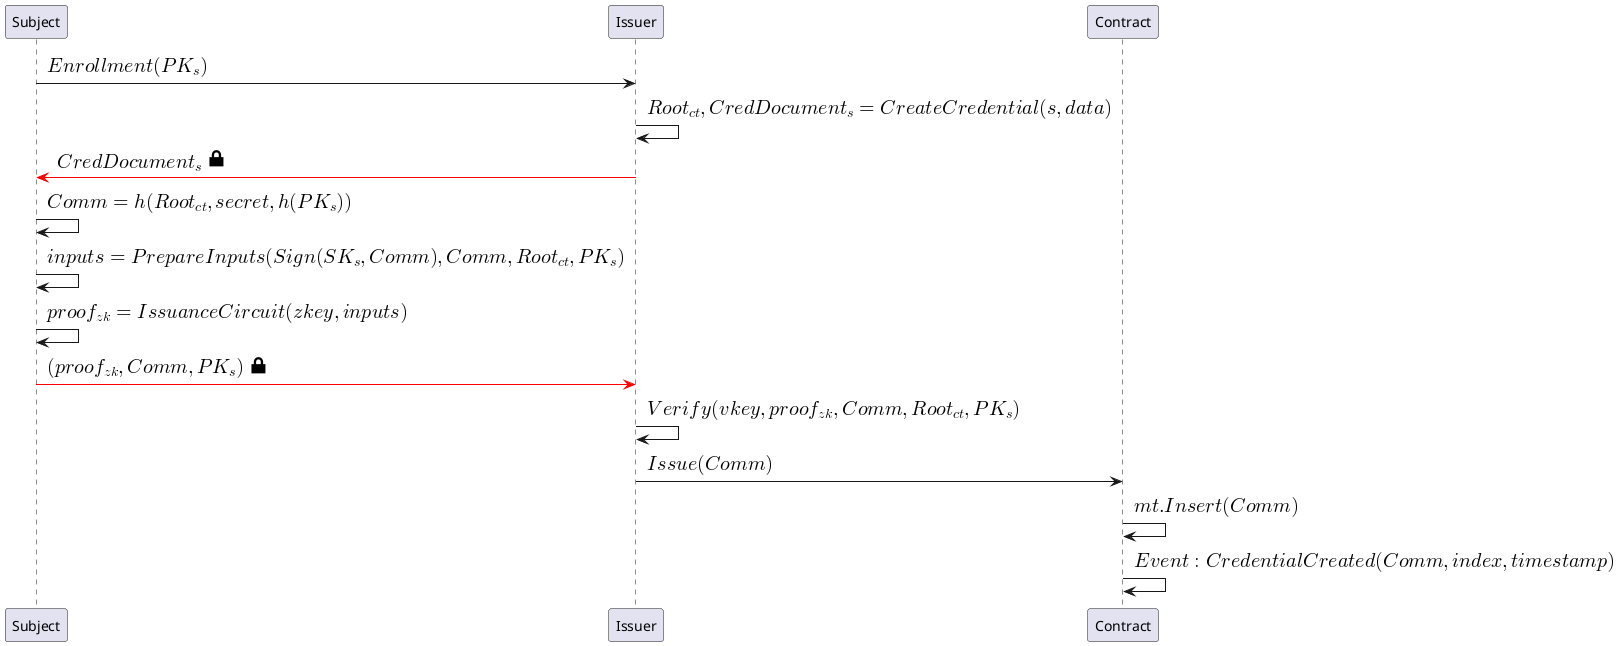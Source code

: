 @startuml (id=Registration)
' == Registration Phase ==
Subject -> Issuer: <latex>Enrollment(PK_{s})</latex>
' Creates a credential as a precise proof (merkle tree) for the subject s
Issuer -> Issuer: <latex>Root_{ct}, CredDocument_{s} = CreateCredential(s, data)</latex>
' Send the credential to the subject over an encrypted channel
Issuer -[#FF0000]> Subject: <latex>CredDocument_{s}</latex><size:28><&lock-locked></size>
' Subject -> Subject: <latex>CheckCredClaims()</latex>
' Subject -> Subject: <latex>nullifier = Root_{ct}</lnullifieratex>
' In our case the nullifier is a shared data between the issuer and the subject
' TODO: Alternativaly we could hide the nullifier from the issuer while still able to prove
' the correcness of the commitment (e.g. h(CRoot + salt)).
Subject -> Subject: <latex>Comm = h(Root_{ct}, secret, h(PK_{s}))</latex>
Subject -> Subject: <latex>inputs = PrepareInputs(Sign(SK_{s}, Comm), Comm, Root_{ct}, PK_{s})</latex>
Subject -> Subject: <latex>proof_{zk} = IssuanceCircuit(zkey, inputs)</latex>
Subject -[#FF0000]> Issuer : <latex>(proof_{zk}, Comm, PK_{s})</latex><size:28><&lock-locked></size>
' note right Issuer
'   Checks:
'     - The commitment is from the correct credential root
'     - The commitment is signed by the correct subject
' end note
Issuer -> Issuer: <latex>Verify(vkey, proof_{zk}, Comm, Root_{ct}, PK_{s})</latex>
Issuer -> Contract: <latex>Issue(Comm)</latex>

Contract -> Contract: <latex>mt.Insert(Comm)</latex>
Contract -> Contract: <latex>Event:CredentialCreated(Comm, index, timestamp)</latex>
@enduml

@startuml (id=Approval)
' == Approval Phase ==
Subject -> Contract: <latex>CollectCredentialCreatedEvents()</latex>
Contract --> Subject: <latex>events</latex>
Subject -> Subject: <latex>mt = BuildCertTree(events)</latex>
Subject -> Subject: <latex>ct = BuildCredTree(credDocument)</latex>
Subject -> Subject: <latex>Comm = h(Root_{ct}, secret, h(PK_{s}))</latex>
Subject -> Subject: <latex>proof_{mt} = MerkleProof(Root_{mt}, Comm)</latex>
Subject -> Subject: <latex>inputs = PrepareInputs(Comm, proof_{mt}, Root_{mt}, h(Root_{ct}), sender)</latex>
Subject -> Subject: <latex>proof_{zk} = ApprovalCircuit(zkey, inputs)</latex>
Subject -> Contract: <latex>Approve(proof_{zk}, Root_{mt}, h(Root_{ct}))</latex>
' Attest subject consents with the credential's claims
' note right Contract
'   Checks:
'     - The commitment exists in the contract's merkle tree
'     - The credential was not approved already
'     - The sender is the creator of the proof
' end note
Contract -> Contract: <latex>Verify(vkey, proof_{zk}, Root_{mt}, h(Root_{ct}), sender)</latex>
Contract -> Contract: <latex>MarkCredentialAsIssued(h(Root_{ct}))</latex>
Contract -> Contract: <latex>Event:CredentialIssued(sender, h(Root_{ct}), timestamp)</latex>
@enduml

@startuml (id=Revocation)
' == Revocation ==
Issuer -> Contract: <latex>Revoke(h(Root_{ct}), reason)</latex>
' Subjects can also revoke their credentials if they want
' Subject --> Contract: <latex>Revoke(h(Root_{ct}), reason)</latex>
Contract -> Contract: <latex>MarkCredentialAsRevoked(h(Root_{ct}))</latex>
Contract -> Contract: <latex>Event:CredentialRevoked(h(Root_{ct}), reason, timestamp)</latex>
@enduml

@startuml (id=PresentationAuth)
' == Presentation: Authenticity Check ==
Verifier -> Subject: <latex>RequestAuthProof()</latex>
Subject -> Contract: <latex>CollectCredentialCreatedEvents()</latex>
Contract --> Subject: <latex>events</latex>
Subject -> Subject: <latex>mt = BuildCertTree(events)</latex>
Subject -> Subject: <latex>ct = BuildCredTree(credDocument)</latex>

Subject -> Subject: <latex>Comm = h(Root_{ct}, secret, h(PK_{s}))</latex>
Subject -> Subject: <latex>proof_{mt} = MerkleProof(Root_{mt}, Comm)</latex>
Subject -> Subject: <latex>inputs = PrepareInputs(Sign(SK_{s}, Comm), Comm, proof_{mt}, Root_{mt}, h(Root_{ct}), PK_{s})</latex>
Subject -> Subject: <latex>proof_{zk} = PresentationAuthCircuit(zkey, inputs)</latex>

Subject -> Verifier: <latex>(proof_{zk}, h(Root_{ct}),  Root_{mt}, PK_{s})</latex>
Verifier -> Contract: <latex>IsKnownRoot(Root_{mt})</latex>
Contract --> Verifier: <latex>true/false</latex>
' note right Verifier
'   Checks:
'     - The subject knows the pre-image of a commitment for the presented credential
'     - The credential was issued to him (he has knowledge of the EdDSA private key)
'     - The subject consent with the claims in the credential (i.e. signed by the subject)
'     - The commitment exists in the contract's merkle tree for the given root (was created by the right issuer => require ENS check!)
'     - The credential was not revoked or expired
' end note
Verifier -> Contract: <latex>VerifyCredentialStatus(h(Root_{ct}))</latex>
alt #lightgreen Successful case
  Contract --> Verifier: Credential is valid (not revoked or expired)
else #pink Failure
  Contract --> Verifier: Credential is not valid
end
Verifier -> Verifier: <latex>Verify(vkey, proof_{zk}, h(Root_{ct}), Root_{mt}, PK_{s})</latex>
@enduml

@startuml (id=PresentationConditionalQuery)
' == Presentation: Credential's Conditional Check ==
' TODO: retrieve and check credtree schema
' TODO: add example using merkle multiproof
Verifier -> Subject: <latex>RequestProofFor(FieldKey, Criterion, OP)</latex>
Subject -> Contract: <latex>CollectCredentialCreatedEvents()</latex>
Contract --> Subject: <latex>events</latex>
Subject -> Subject: <latex>mt = BuildCertTree(events)</latex>
Subject -> Subject: <latex>ct = BuildCredTree(credDocument)</latex>
Subject -> Subject: <latex>Comm = h(Root_{ct}, secret, h(PK_{s}))</latex>
Subject -> Subject: <latex>proof_{mt} = MerkleProof(Root_{mt}, Comm)</latex>
Subject -> Subject: <latex>proof_{ct} = MerkleProof(Root_{ct}, h(FieldKey, value, salt))</latex>
Subject -> Subject: <latex>inputs = PrepareInputs(Comm, proof_{mt}, proof_{ct}, Root_{mt}, h(Root_{ct}), FieldKey, Criterion, OP)</latex>
Subject -> Subject: <latex>proof_{zk} = QueryCredentialFieldCircuit(zkey, inputs)</latex>

Subject -> Verifier: <latex>(proof_{zk}, h(Root_{ct}),  Root_{mt})</latex>
Verifier -> Contract: <latex>IsKnownRoot(Root_{mt})</latex>
Contract --> Verifier: <latex>true/false</latex>
Verifier -> Contract: <latex>VerifyCredentialStatus(h(Root_{ct}))</latex>
alt #lightgreen Successful case
  Contract --> Verifier: Credential is valid (not revoked or expired)
else #pink Failure
  Contract --> Verifier: Credential is not valid
end
Verifier -> Verifier: <latex>Verify(vkey, proof_{zk}, h(Root_{ct}), Root_{mt}, FieldKey, Criterion, OP)</latex>
@enduml

@startuml (id=PresentationTimeframe)
Verifier -> Subject: <latex>RequestProofFor(tsk, p, >=)</latex>
Subject -> Contract: <latex>CollectCredentialCreatedEvents()</latex>
Contract --> Subject: <latex>events</latex>
Subject -> Subject: <latex>mt = BuildCertTree(events)</latex>
loop n times
  Subject -> Subject: <latex>ct_{i} = BuildCredTree(credDocument_{i})</latex>
  Subject -> Subject: <latex>h_{i}, mproof_{i} = merkleProof(ct_{i})</latex>
end
Subject -> Subject: <latex>inputs = PrepareInputs(mt, [h_{0},...,h_{n-1}], [mproof_{0},...,mproof_{n-1}],tsk, p, >=)</latex>
Subject -> Subject: <latex>proof_{zk}, d_{total} = TimeframeProofCircuit(zkey, inputs)</latex>
Subject -> Verifier: <latex>(proof_{zk}, [h_{0},...,h_{n-1}], Root_{mt}, d_{total})</latex>
Verifier -> Contract: <latex>IsKnownRoot(Root_{mt})</latex>
Contract --> Verifier: <latex>true/false</latex>
loop n times
  Verifier -> Contract: <latex>VerifyCredentialStatus(h_{i})</latex>
  alt #lightgreen Successful case
    Contract --> Verifier: Credential is valid (not revoked or expired)
  else #pink Failure
    Contract --> Verifier: Credential is not valid
  end
  Verifier -> Contract: <latex>RetrieveTimestamp(h_{i})</latex>
  Contract --> Verifier: <latex>t_{i}</latex>
  Verifier -> Verifier: <latex>t_{total} = t_{total} + t_{i}</latex>
end
' t_{total} and d_{total} should be close enough (considering a margin of error, i.e. offchain - onchain timestamp intervals).
' d_{total} can never be greater than t_{total} for a valid credential because of the happens before relation between the issuance and approval events.
' each d of d_{total} is created during the credential issuance (offchain), and each t is created during the credential approval (onchain), thus timstamp t must be always after a d.
Verifier -> Verifier: <latex>Check(t_{total} \ge d_{total} \land d_{total}\ \ge \ p)</latex>
Verifier -> Verifier: <latex>Verify(vkey, proof_{zk}, [h_{0},...,h_{n-1}],  Root_{mt}, tsk, d_{total}, p, >=)</latex>
@enduml
@enduml
